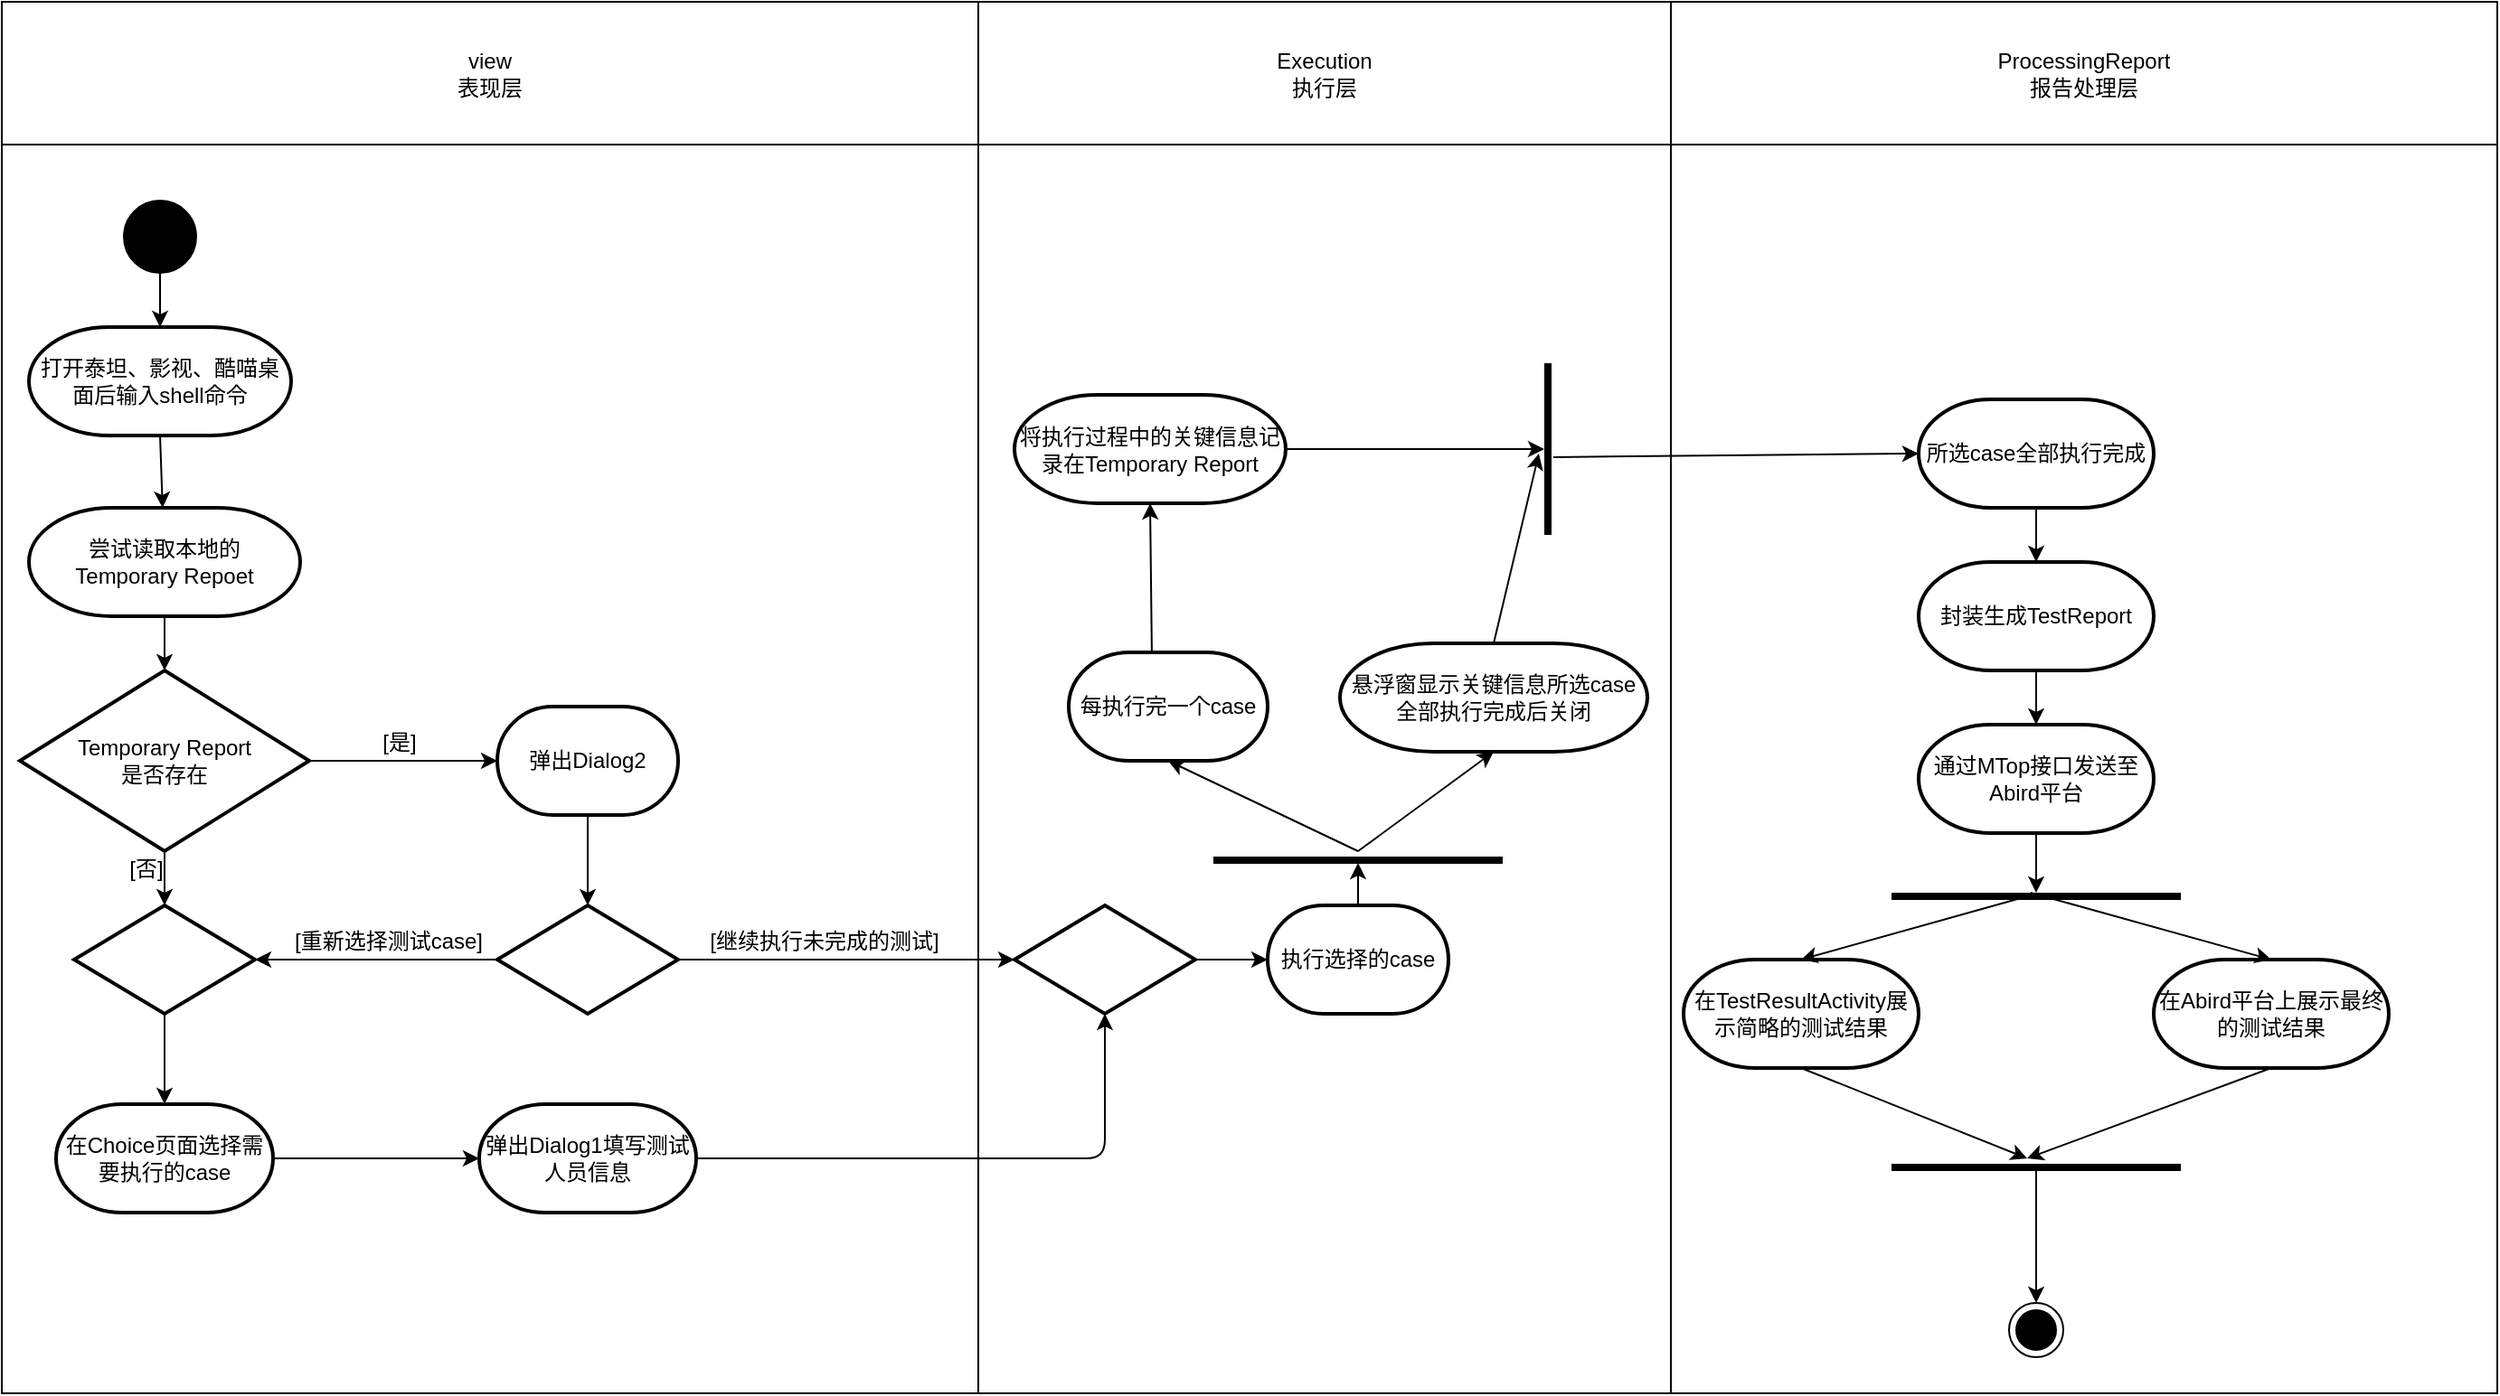 <mxfile version="16.6.4" type="github">
  <diagram id="EuzZxZnqJYDvGSDvsqgL" name="Page-1">
    <mxGraphModel dx="1673" dy="896" grid="1" gridSize="10" guides="1" tooltips="1" connect="1" arrows="1" fold="1" page="1" pageScale="1" pageWidth="1654" pageHeight="2336" math="0" shadow="0">
      <root>
        <mxCell id="0" />
        <mxCell id="1" parent="0" />
        <mxCell id="-qspavT7v30yvVSXL8hS-9" value="" style="shape=table;startSize=0;container=1;collapsible=0;childLayout=tableLayout;rounded=0;sketch=0;" vertex="1" parent="1">
          <mxGeometry x="20" y="60" width="1380" height="770" as="geometry" />
        </mxCell>
        <mxCell id="-qspavT7v30yvVSXL8hS-10" value="" style="shape=tableRow;horizontal=0;startSize=0;swimlaneHead=0;swimlaneBody=0;top=0;left=0;bottom=0;right=0;collapsible=0;dropTarget=0;fillColor=none;points=[[0,0.5],[1,0.5]];portConstraint=eastwest;rounded=0;sketch=0;" vertex="1" parent="-qspavT7v30yvVSXL8hS-9">
          <mxGeometry width="1380" height="79" as="geometry" />
        </mxCell>
        <mxCell id="-qspavT7v30yvVSXL8hS-11" value="&lt;font style=&quot;vertical-align: inherit&quot;&gt;&lt;font style=&quot;vertical-align: inherit&quot;&gt;view&lt;br&gt;表现层&lt;br&gt;&lt;/font&gt;&lt;/font&gt;" style="shape=partialRectangle;html=1;whiteSpace=wrap;connectable=0;overflow=hidden;fillColor=none;top=0;left=0;bottom=0;right=0;pointerEvents=1;rounded=0;sketch=0;" vertex="1" parent="-qspavT7v30yvVSXL8hS-10">
          <mxGeometry width="540" height="79" as="geometry">
            <mxRectangle width="540" height="79" as="alternateBounds" />
          </mxGeometry>
        </mxCell>
        <mxCell id="-qspavT7v30yvVSXL8hS-12" value="&lt;font style=&quot;vertical-align: inherit&quot;&gt;&lt;font style=&quot;vertical-align: inherit&quot;&gt;Execution&lt;br&gt;执行层&lt;br&gt;&lt;/font&gt;&lt;/font&gt;" style="shape=partialRectangle;html=1;whiteSpace=wrap;connectable=0;overflow=hidden;fillColor=none;top=0;left=0;bottom=0;right=0;pointerEvents=1;rounded=0;sketch=0;" vertex="1" parent="-qspavT7v30yvVSXL8hS-10">
          <mxGeometry x="540" width="383" height="79" as="geometry">
            <mxRectangle width="383" height="79" as="alternateBounds" />
          </mxGeometry>
        </mxCell>
        <mxCell id="-qspavT7v30yvVSXL8hS-13" value="&lt;font style=&quot;vertical-align: inherit&quot;&gt;&lt;font style=&quot;vertical-align: inherit&quot;&gt;ProcessingReport&lt;br&gt;报告处理层&lt;br&gt;&lt;/font&gt;&lt;/font&gt;" style="shape=partialRectangle;html=1;whiteSpace=wrap;connectable=0;overflow=hidden;fillColor=none;top=0;left=0;bottom=0;right=0;pointerEvents=1;rounded=0;sketch=0;" vertex="1" parent="-qspavT7v30yvVSXL8hS-10">
          <mxGeometry x="923" width="457" height="79" as="geometry">
            <mxRectangle width="457" height="79" as="alternateBounds" />
          </mxGeometry>
        </mxCell>
        <mxCell id="-qspavT7v30yvVSXL8hS-14" value="" style="shape=tableRow;horizontal=0;startSize=0;swimlaneHead=0;swimlaneBody=0;top=0;left=0;bottom=0;right=0;collapsible=0;dropTarget=0;fillColor=none;points=[[0,0.5],[1,0.5]];portConstraint=eastwest;rounded=0;sketch=0;" vertex="1" parent="-qspavT7v30yvVSXL8hS-9">
          <mxGeometry y="79" width="1380" height="691" as="geometry" />
        </mxCell>
        <mxCell id="-qspavT7v30yvVSXL8hS-15" value="" style="shape=partialRectangle;html=1;whiteSpace=wrap;connectable=0;overflow=hidden;fillColor=none;top=0;left=0;bottom=0;right=0;pointerEvents=1;rounded=0;sketch=0;dashed=1;" vertex="1" parent="-qspavT7v30yvVSXL8hS-14">
          <mxGeometry width="540" height="691" as="geometry">
            <mxRectangle width="540" height="691" as="alternateBounds" />
          </mxGeometry>
        </mxCell>
        <mxCell id="-qspavT7v30yvVSXL8hS-16" value="" style="shape=partialRectangle;html=1;whiteSpace=wrap;connectable=0;overflow=hidden;fillColor=none;top=0;left=0;bottom=0;right=0;pointerEvents=1;rounded=0;sketch=0;dashed=1;" vertex="1" parent="-qspavT7v30yvVSXL8hS-14">
          <mxGeometry x="540" width="383" height="691" as="geometry">
            <mxRectangle width="383" height="691" as="alternateBounds" />
          </mxGeometry>
        </mxCell>
        <mxCell id="-qspavT7v30yvVSXL8hS-17" value="" style="shape=partialRectangle;html=1;whiteSpace=wrap;connectable=0;overflow=hidden;fillColor=none;top=0;left=0;bottom=0;right=0;pointerEvents=1;rounded=0;sketch=0;" vertex="1" parent="-qspavT7v30yvVSXL8hS-14">
          <mxGeometry x="923" width="457" height="691" as="geometry">
            <mxRectangle width="457" height="691" as="alternateBounds" />
          </mxGeometry>
        </mxCell>
        <mxCell id="-qspavT7v30yvVSXL8hS-20" value="&lt;font style=&quot;vertical-align: inherit&quot;&gt;&lt;font style=&quot;vertical-align: inherit&quot;&gt;打开泰坦、影视、酷喵桌面后输入shell命令&lt;/font&gt;&lt;/font&gt;" style="strokeWidth=2;html=1;shape=mxgraph.flowchart.terminator;whiteSpace=wrap;rounded=0;sketch=0;" vertex="1" parent="1">
          <mxGeometry x="35" y="240" width="145" height="60" as="geometry" />
        </mxCell>
        <mxCell id="-qspavT7v30yvVSXL8hS-21" value="&lt;font style=&quot;vertical-align: inherit&quot;&gt;&lt;font style=&quot;vertical-align: inherit&quot;&gt;&lt;font style=&quot;vertical-align: inherit&quot;&gt;&lt;font style=&quot;vertical-align: inherit&quot;&gt;&lt;font style=&quot;vertical-align: inherit&quot;&gt;&lt;font style=&quot;vertical-align: inherit&quot;&gt;&lt;font style=&quot;vertical-align: inherit&quot;&gt;&lt;font style=&quot;vertical-align: inherit&quot;&gt;尝试读取本地的&lt;br&gt;Temporary Repoet&lt;br&gt;&lt;/font&gt;&lt;/font&gt;&lt;/font&gt;&lt;/font&gt;&lt;/font&gt;&lt;/font&gt;&lt;/font&gt;&lt;/font&gt;" style="strokeWidth=2;html=1;shape=mxgraph.flowchart.terminator;whiteSpace=wrap;rounded=0;sketch=0;" vertex="1" parent="1">
          <mxGeometry x="35" y="340" width="150" height="60" as="geometry" />
        </mxCell>
        <mxCell id="-qspavT7v30yvVSXL8hS-22" value="&lt;font style=&quot;vertical-align: inherit&quot;&gt;&lt;font style=&quot;vertical-align: inherit&quot;&gt;Temporary Report&lt;br&gt;是否存在&lt;br&gt;&lt;/font&gt;&lt;/font&gt;" style="strokeWidth=2;html=1;shape=mxgraph.flowchart.decision;whiteSpace=wrap;rounded=0;sketch=0;" vertex="1" parent="1">
          <mxGeometry x="30" y="430" width="160" height="100" as="geometry" />
        </mxCell>
        <mxCell id="-qspavT7v30yvVSXL8hS-23" value="弹出Dialog2" style="strokeWidth=2;html=1;shape=mxgraph.flowchart.terminator;whiteSpace=wrap;rounded=0;sketch=0;" vertex="1" parent="1">
          <mxGeometry x="294" y="450" width="100" height="60" as="geometry" />
        </mxCell>
        <mxCell id="-qspavT7v30yvVSXL8hS-24" value="" style="strokeWidth=2;html=1;shape=mxgraph.flowchart.decision;whiteSpace=wrap;rounded=0;sketch=0;" vertex="1" parent="1">
          <mxGeometry x="60" y="560" width="100" height="60" as="geometry" />
        </mxCell>
        <mxCell id="-qspavT7v30yvVSXL8hS-25" value="" style="strokeWidth=2;html=1;shape=mxgraph.flowchart.decision;whiteSpace=wrap;rounded=0;sketch=0;" vertex="1" parent="1">
          <mxGeometry x="294" y="560" width="100" height="60" as="geometry" />
        </mxCell>
        <mxCell id="-qspavT7v30yvVSXL8hS-27" value="" style="endArrow=classic;html=1;rounded=1;sketch=0;curved=0;exitX=0.5;exitY=1;exitDx=0;exitDy=0;" edge="1" parent="1" source="-qspavT7v30yvVSXL8hS-85" target="-qspavT7v30yvVSXL8hS-20">
          <mxGeometry width="50" height="50" relative="1" as="geometry">
            <mxPoint x="107.5" y="210" as="sourcePoint" />
            <mxPoint x="730" y="420" as="targetPoint" />
          </mxGeometry>
        </mxCell>
        <mxCell id="-qspavT7v30yvVSXL8hS-30" value="" style="endArrow=classic;html=1;rounded=1;sketch=0;curved=0;exitX=0.5;exitY=1;exitDx=0;exitDy=0;exitPerimeter=0;" edge="1" parent="1" source="-qspavT7v30yvVSXL8hS-20" target="-qspavT7v30yvVSXL8hS-21">
          <mxGeometry width="50" height="50" relative="1" as="geometry">
            <mxPoint x="670" y="470" as="sourcePoint" />
            <mxPoint x="720" y="420" as="targetPoint" />
          </mxGeometry>
        </mxCell>
        <mxCell id="-qspavT7v30yvVSXL8hS-32" value="" style="endArrow=classic;html=1;rounded=1;sketch=0;curved=0;exitX=0.5;exitY=1;exitDx=0;exitDy=0;exitPerimeter=0;entryX=0.5;entryY=0;entryDx=0;entryDy=0;entryPerimeter=0;" edge="1" parent="1" source="-qspavT7v30yvVSXL8hS-21" target="-qspavT7v30yvVSXL8hS-22">
          <mxGeometry width="50" height="50" relative="1" as="geometry">
            <mxPoint x="670" y="470" as="sourcePoint" />
            <mxPoint x="720" y="420" as="targetPoint" />
          </mxGeometry>
        </mxCell>
        <mxCell id="-qspavT7v30yvVSXL8hS-33" value="" style="endArrow=classic;html=1;rounded=1;sketch=0;curved=0;exitX=1;exitY=0.5;exitDx=0;exitDy=0;exitPerimeter=0;entryX=0;entryY=0.5;entryDx=0;entryDy=0;entryPerimeter=0;" edge="1" parent="1" source="-qspavT7v30yvVSXL8hS-22" target="-qspavT7v30yvVSXL8hS-23">
          <mxGeometry width="50" height="50" relative="1" as="geometry">
            <mxPoint x="670" y="470" as="sourcePoint" />
            <mxPoint x="720" y="420" as="targetPoint" />
          </mxGeometry>
        </mxCell>
        <mxCell id="-qspavT7v30yvVSXL8hS-35" value="[是]" style="rounded=0;whiteSpace=wrap;html=1;sketch=0;strokeColor=none;fillColor=none;" vertex="1" parent="1">
          <mxGeometry x="180" y="440" width="120" height="60" as="geometry" />
        </mxCell>
        <mxCell id="-qspavT7v30yvVSXL8hS-36" value="" style="endArrow=classic;html=1;rounded=1;sketch=0;fontColor=none;curved=0;exitX=0.5;exitY=1;exitDx=0;exitDy=0;exitPerimeter=0;" edge="1" parent="1" source="-qspavT7v30yvVSXL8hS-22" target="-qspavT7v30yvVSXL8hS-24">
          <mxGeometry width="50" height="50" relative="1" as="geometry">
            <mxPoint x="350" y="460" as="sourcePoint" />
            <mxPoint x="400" y="410" as="targetPoint" />
          </mxGeometry>
        </mxCell>
        <mxCell id="-qspavT7v30yvVSXL8hS-37" value="[否]" style="rounded=0;whiteSpace=wrap;html=1;sketch=0;strokeColor=none;fillColor=none;" vertex="1" parent="1">
          <mxGeometry x="40" y="510" width="120" height="60" as="geometry" />
        </mxCell>
        <mxCell id="-qspavT7v30yvVSXL8hS-38" value="" style="endArrow=classic;html=1;rounded=1;sketch=0;fontColor=none;curved=0;exitX=0.5;exitY=1;exitDx=0;exitDy=0;exitPerimeter=0;entryX=0.5;entryY=0;entryDx=0;entryDy=0;entryPerimeter=0;" edge="1" parent="1" source="-qspavT7v30yvVSXL8hS-23" target="-qspavT7v30yvVSXL8hS-25">
          <mxGeometry width="50" height="50" relative="1" as="geometry">
            <mxPoint x="414" y="460" as="sourcePoint" />
            <mxPoint x="464" y="410" as="targetPoint" />
          </mxGeometry>
        </mxCell>
        <mxCell id="-qspavT7v30yvVSXL8hS-39" value="" style="endArrow=classic;html=1;rounded=1;sketch=0;fontColor=none;curved=0;exitX=0;exitY=0.5;exitDx=0;exitDy=0;exitPerimeter=0;" edge="1" parent="1" source="-qspavT7v30yvVSXL8hS-25" target="-qspavT7v30yvVSXL8hS-24">
          <mxGeometry width="50" height="50" relative="1" as="geometry">
            <mxPoint x="350" y="460" as="sourcePoint" />
            <mxPoint x="400" y="410" as="targetPoint" />
          </mxGeometry>
        </mxCell>
        <mxCell id="-qspavT7v30yvVSXL8hS-40" value="[重新选择测试case]" style="rounded=0;whiteSpace=wrap;html=1;sketch=0;strokeColor=none;fillColor=none;" vertex="1" parent="1">
          <mxGeometry x="174" y="550" width="120" height="60" as="geometry" />
        </mxCell>
        <mxCell id="-qspavT7v30yvVSXL8hS-41" value="&lt;font style=&quot;vertical-align: inherit&quot;&gt;&lt;font style=&quot;vertical-align: inherit&quot;&gt;&lt;font style=&quot;vertical-align: inherit&quot;&gt;&lt;font style=&quot;vertical-align: inherit&quot;&gt;&lt;font style=&quot;vertical-align: inherit&quot;&gt;&lt;font style=&quot;vertical-align: inherit&quot;&gt;&lt;font style=&quot;vertical-align: inherit&quot;&gt;&lt;font style=&quot;vertical-align: inherit&quot;&gt;在Choice页面选择需要执行的case&lt;br&gt;&lt;/font&gt;&lt;/font&gt;&lt;/font&gt;&lt;/font&gt;&lt;/font&gt;&lt;/font&gt;&lt;/font&gt;&lt;/font&gt;" style="strokeWidth=2;html=1;shape=mxgraph.flowchart.terminator;whiteSpace=wrap;rounded=0;sketch=0;" vertex="1" parent="1">
          <mxGeometry x="50" y="670" width="120" height="60" as="geometry" />
        </mxCell>
        <mxCell id="-qspavT7v30yvVSXL8hS-42" value="" style="endArrow=classic;html=1;rounded=1;sketch=0;fontColor=none;curved=0;exitX=0.5;exitY=1;exitDx=0;exitDy=0;exitPerimeter=0;entryX=0.5;entryY=0;entryDx=0;entryDy=0;entryPerimeter=0;" edge="1" parent="1" source="-qspavT7v30yvVSXL8hS-24" target="-qspavT7v30yvVSXL8hS-41">
          <mxGeometry width="50" height="50" relative="1" as="geometry">
            <mxPoint x="350" y="570" as="sourcePoint" />
            <mxPoint x="400" y="520" as="targetPoint" />
          </mxGeometry>
        </mxCell>
        <mxCell id="-qspavT7v30yvVSXL8hS-43" value="&lt;font style=&quot;vertical-align: inherit&quot;&gt;&lt;font style=&quot;vertical-align: inherit&quot;&gt;&lt;font style=&quot;vertical-align: inherit&quot;&gt;&lt;font style=&quot;vertical-align: inherit&quot;&gt;&lt;font style=&quot;vertical-align: inherit&quot;&gt;&lt;font style=&quot;vertical-align: inherit&quot;&gt;&lt;font style=&quot;vertical-align: inherit&quot;&gt;&lt;font style=&quot;vertical-align: inherit&quot;&gt;弹出Dialog1填写测试人员信息&lt;br&gt;&lt;/font&gt;&lt;/font&gt;&lt;/font&gt;&lt;/font&gt;&lt;/font&gt;&lt;/font&gt;&lt;/font&gt;&lt;/font&gt;" style="strokeWidth=2;html=1;shape=mxgraph.flowchart.terminator;whiteSpace=wrap;rounded=0;sketch=0;" vertex="1" parent="1">
          <mxGeometry x="284" y="670" width="120" height="60" as="geometry" />
        </mxCell>
        <mxCell id="-qspavT7v30yvVSXL8hS-44" value="" style="endArrow=classic;html=1;rounded=1;sketch=0;fontColor=none;curved=0;exitX=1;exitY=0.5;exitDx=0;exitDy=0;exitPerimeter=0;" edge="1" parent="1" source="-qspavT7v30yvVSXL8hS-41" target="-qspavT7v30yvVSXL8hS-43">
          <mxGeometry width="50" height="50" relative="1" as="geometry">
            <mxPoint x="350" y="570" as="sourcePoint" />
            <mxPoint x="400" y="520" as="targetPoint" />
          </mxGeometry>
        </mxCell>
        <mxCell id="-qspavT7v30yvVSXL8hS-45" value="" style="strokeWidth=2;html=1;shape=mxgraph.flowchart.decision;whiteSpace=wrap;rounded=0;sketch=0;" vertex="1" parent="1">
          <mxGeometry x="580" y="560" width="100" height="60" as="geometry" />
        </mxCell>
        <mxCell id="-qspavT7v30yvVSXL8hS-46" value="" style="endArrow=classic;html=1;rounded=1;sketch=0;fontColor=none;curved=0;exitX=1;exitY=0.5;exitDx=0;exitDy=0;exitPerimeter=0;entryX=0;entryY=0.5;entryDx=0;entryDy=0;entryPerimeter=0;" edge="1" parent="1" source="-qspavT7v30yvVSXL8hS-25" target="-qspavT7v30yvVSXL8hS-45">
          <mxGeometry width="50" height="50" relative="1" as="geometry">
            <mxPoint x="350" y="370" as="sourcePoint" />
            <mxPoint x="400" y="320" as="targetPoint" />
          </mxGeometry>
        </mxCell>
        <mxCell id="-qspavT7v30yvVSXL8hS-47" value="[继续执行未完成的测试]" style="rounded=0;whiteSpace=wrap;html=1;sketch=0;strokeColor=none;fillColor=none;" vertex="1" parent="1">
          <mxGeometry x="410" y="550" width="130" height="60" as="geometry" />
        </mxCell>
        <mxCell id="-qspavT7v30yvVSXL8hS-49" value="" style="endArrow=classic;html=1;rounded=1;sketch=0;fontColor=none;curved=0;exitX=1;exitY=0.5;exitDx=0;exitDy=0;exitPerimeter=0;entryX=0.5;entryY=1;entryDx=0;entryDy=0;entryPerimeter=0;" edge="1" parent="1" source="-qspavT7v30yvVSXL8hS-43" target="-qspavT7v30yvVSXL8hS-45">
          <mxGeometry width="50" height="50" relative="1" as="geometry">
            <mxPoint x="350" y="370" as="sourcePoint" />
            <mxPoint x="400" y="320" as="targetPoint" />
            <Array as="points">
              <mxPoint x="630" y="700" />
            </Array>
          </mxGeometry>
        </mxCell>
        <mxCell id="-qspavT7v30yvVSXL8hS-50" value="" style="endArrow=classic;html=1;rounded=1;sketch=0;fontColor=none;curved=0;exitX=1;exitY=0.5;exitDx=0;exitDy=0;exitPerimeter=0;entryX=0;entryY=0.5;entryDx=0;entryDy=0;entryPerimeter=0;" edge="1" parent="1" source="-qspavT7v30yvVSXL8hS-45" target="-qspavT7v30yvVSXL8hS-51">
          <mxGeometry width="50" height="50" relative="1" as="geometry">
            <mxPoint x="820" y="370" as="sourcePoint" />
            <mxPoint x="870" y="320" as="targetPoint" />
          </mxGeometry>
        </mxCell>
        <mxCell id="-qspavT7v30yvVSXL8hS-51" value="执行选择的case" style="strokeWidth=2;html=1;shape=mxgraph.flowchart.terminator;whiteSpace=wrap;rounded=0;sketch=0;" vertex="1" parent="1">
          <mxGeometry x="720" y="560" width="100" height="60" as="geometry" />
        </mxCell>
        <mxCell id="-qspavT7v30yvVSXL8hS-54" value="" style="line;strokeWidth=4;html=1;perimeter=backbonePerimeter;points=[];outlineConnect=0;rounded=0;sketch=0;fontColor=none;fillColor=none;" vertex="1" parent="1">
          <mxGeometry x="690" y="530" width="160" height="10" as="geometry" />
        </mxCell>
        <mxCell id="-qspavT7v30yvVSXL8hS-55" value="" style="endArrow=classic;html=1;rounded=1;sketch=0;fontColor=none;strokeColor=#000000;curved=0;exitX=0.5;exitY=0;exitDx=0;exitDy=0;exitPerimeter=0;" edge="1" parent="1" source="-qspavT7v30yvVSXL8hS-51" target="-qspavT7v30yvVSXL8hS-54">
          <mxGeometry width="50" height="50" relative="1" as="geometry">
            <mxPoint x="510" y="610" as="sourcePoint" />
            <mxPoint x="560" y="560" as="targetPoint" />
          </mxGeometry>
        </mxCell>
        <mxCell id="-qspavT7v30yvVSXL8hS-56" value="将执行过程中的关键信息记录在Temporary Report" style="strokeWidth=2;html=1;shape=mxgraph.flowchart.terminator;whiteSpace=wrap;rounded=0;sketch=0;" vertex="1" parent="1">
          <mxGeometry x="580" y="277.5" width="150" height="60" as="geometry" />
        </mxCell>
        <mxCell id="-qspavT7v30yvVSXL8hS-57" value="悬浮窗显示关键信息所选case全部执行完成后关闭" style="strokeWidth=2;html=1;shape=mxgraph.flowchart.terminator;whiteSpace=wrap;rounded=0;sketch=0;" vertex="1" parent="1">
          <mxGeometry x="760" y="415" width="170" height="60" as="geometry" />
        </mxCell>
        <mxCell id="-qspavT7v30yvVSXL8hS-58" value="每执行完一个case" style="strokeWidth=2;html=1;shape=mxgraph.flowchart.terminator;whiteSpace=wrap;rounded=0;sketch=0;" vertex="1" parent="1">
          <mxGeometry x="610" y="420" width="110" height="60" as="geometry" />
        </mxCell>
        <mxCell id="-qspavT7v30yvVSXL8hS-59" value="" style="endArrow=classic;html=1;rounded=1;sketch=0;fontColor=none;strokeColor=#000000;curved=0;entryX=0.5;entryY=1;entryDx=0;entryDy=0;entryPerimeter=0;" edge="1" parent="1" target="-qspavT7v30yvVSXL8hS-57">
          <mxGeometry width="50" height="50" relative="1" as="geometry">
            <mxPoint x="770" y="530" as="sourcePoint" />
            <mxPoint x="827" y="445" as="targetPoint" />
          </mxGeometry>
        </mxCell>
        <mxCell id="-qspavT7v30yvVSXL8hS-60" value="" style="endArrow=classic;html=1;rounded=1;sketch=0;fontColor=none;strokeColor=#000000;curved=0;exitX=0.5;exitY=0;exitDx=0;exitDy=0;exitPerimeter=0;entryX=0.5;entryY=1;entryDx=0;entryDy=0;entryPerimeter=0;" edge="1" parent="1" source="-qspavT7v30yvVSXL8hS-54" target="-qspavT7v30yvVSXL8hS-58">
          <mxGeometry width="50" height="50" relative="1" as="geometry">
            <mxPoint x="860" y="440" as="sourcePoint" />
            <mxPoint x="910" y="390" as="targetPoint" />
          </mxGeometry>
        </mxCell>
        <mxCell id="-qspavT7v30yvVSXL8hS-61" value="" style="endArrow=classic;html=1;rounded=1;sketch=0;fontColor=none;strokeColor=#000000;curved=0;exitX=0.418;exitY=0.017;exitDx=0;exitDy=0;exitPerimeter=0;entryX=0.5;entryY=1;entryDx=0;entryDy=0;entryPerimeter=0;" edge="1" parent="1" source="-qspavT7v30yvVSXL8hS-58" target="-qspavT7v30yvVSXL8hS-56">
          <mxGeometry width="50" height="50" relative="1" as="geometry">
            <mxPoint x="720" y="380" as="sourcePoint" />
            <mxPoint x="770" y="330" as="targetPoint" />
          </mxGeometry>
        </mxCell>
        <mxCell id="-qspavT7v30yvVSXL8hS-64" value="" style="line;strokeWidth=4;html=1;perimeter=backbonePerimeter;points=[];outlineConnect=0;rounded=0;sketch=0;fontColor=none;fillColor=none;direction=south;" vertex="1" parent="1">
          <mxGeometry x="870" y="260" width="10" height="95" as="geometry" />
        </mxCell>
        <mxCell id="-qspavT7v30yvVSXL8hS-65" value="" style="endArrow=classic;html=1;rounded=1;sketch=0;fontColor=none;strokeColor=#000000;curved=0;exitX=1;exitY=0.5;exitDx=0;exitDy=0;exitPerimeter=0;" edge="1" parent="1" source="-qspavT7v30yvVSXL8hS-56" target="-qspavT7v30yvVSXL8hS-64">
          <mxGeometry width="50" height="50" relative="1" as="geometry">
            <mxPoint x="720" y="380" as="sourcePoint" />
            <mxPoint x="770" y="330" as="targetPoint" />
          </mxGeometry>
        </mxCell>
        <mxCell id="-qspavT7v30yvVSXL8hS-66" value="" style="endArrow=classic;html=1;rounded=1;sketch=0;fontColor=none;strokeColor=#000000;curved=0;exitX=0.5;exitY=0;exitDx=0;exitDy=0;exitPerimeter=0;" edge="1" parent="1" source="-qspavT7v30yvVSXL8hS-57">
          <mxGeometry width="50" height="50" relative="1" as="geometry">
            <mxPoint x="720" y="380" as="sourcePoint" />
            <mxPoint x="870" y="310" as="targetPoint" />
          </mxGeometry>
        </mxCell>
        <mxCell id="-qspavT7v30yvVSXL8hS-67" value="所选case全部执行完成" style="strokeWidth=2;html=1;shape=mxgraph.flowchart.terminator;whiteSpace=wrap;rounded=0;sketch=0;" vertex="1" parent="1">
          <mxGeometry x="1080" y="280" width="130" height="60" as="geometry" />
        </mxCell>
        <mxCell id="-qspavT7v30yvVSXL8hS-68" value="通过MTop接口发送至Abird平台" style="strokeWidth=2;html=1;shape=mxgraph.flowchart.terminator;whiteSpace=wrap;rounded=0;sketch=0;" vertex="1" parent="1">
          <mxGeometry x="1080" y="460" width="130" height="60" as="geometry" />
        </mxCell>
        <mxCell id="-qspavT7v30yvVSXL8hS-76" value="" style="edgeStyle=orthogonalEdgeStyle;curved=0;rounded=1;sketch=0;orthogonalLoop=1;jettySize=auto;html=1;fontColor=none;strokeColor=#000000;" edge="1" parent="1" source="-qspavT7v30yvVSXL8hS-69" target="-qspavT7v30yvVSXL8hS-68">
          <mxGeometry relative="1" as="geometry" />
        </mxCell>
        <mxCell id="-qspavT7v30yvVSXL8hS-69" value="封装生成TestReport" style="strokeWidth=2;html=1;shape=mxgraph.flowchart.terminator;whiteSpace=wrap;rounded=0;sketch=0;" vertex="1" parent="1">
          <mxGeometry x="1080" y="370" width="130" height="60" as="geometry" />
        </mxCell>
        <mxCell id="-qspavT7v30yvVSXL8hS-70" value="" style="line;strokeWidth=4;html=1;perimeter=backbonePerimeter;points=[];outlineConnect=0;rounded=0;sketch=0;fontColor=none;fillColor=none;" vertex="1" parent="1">
          <mxGeometry x="1065" y="550" width="160" height="10" as="geometry" />
        </mxCell>
        <mxCell id="-qspavT7v30yvVSXL8hS-71" value="" style="line;strokeWidth=4;html=1;perimeter=backbonePerimeter;points=[];outlineConnect=0;rounded=0;sketch=0;fontColor=none;fillColor=none;" vertex="1" parent="1">
          <mxGeometry x="1065" y="700" width="160" height="10" as="geometry" />
        </mxCell>
        <mxCell id="-qspavT7v30yvVSXL8hS-72" value="在TestResultActivity展示简略的测试结果" style="strokeWidth=2;html=1;shape=mxgraph.flowchart.terminator;whiteSpace=wrap;rounded=0;sketch=0;" vertex="1" parent="1">
          <mxGeometry x="950" y="590" width="130" height="60" as="geometry" />
        </mxCell>
        <mxCell id="-qspavT7v30yvVSXL8hS-73" value="在Abird平台上展示最终的测试结果" style="strokeWidth=2;html=1;shape=mxgraph.flowchart.terminator;whiteSpace=wrap;rounded=0;sketch=0;" vertex="1" parent="1">
          <mxGeometry x="1210" y="590" width="130" height="60" as="geometry" />
        </mxCell>
        <mxCell id="-qspavT7v30yvVSXL8hS-74" value="" style="endArrow=classic;html=1;rounded=1;sketch=0;fontColor=none;strokeColor=#000000;curved=0;exitX=0.547;exitY=0.2;exitDx=0;exitDy=0;exitPerimeter=0;entryX=0;entryY=0.5;entryDx=0;entryDy=0;entryPerimeter=0;" edge="1" parent="1" source="-qspavT7v30yvVSXL8hS-64" target="-qspavT7v30yvVSXL8hS-67">
          <mxGeometry width="50" height="50" relative="1" as="geometry">
            <mxPoint x="1080" y="260" as="sourcePoint" />
            <mxPoint x="1130" y="210" as="targetPoint" />
          </mxGeometry>
        </mxCell>
        <mxCell id="-qspavT7v30yvVSXL8hS-75" value="" style="endArrow=classic;html=1;rounded=1;sketch=0;fontColor=none;strokeColor=#000000;curved=0;exitX=0.5;exitY=1;exitDx=0;exitDy=0;exitPerimeter=0;entryX=0.5;entryY=0;entryDx=0;entryDy=0;entryPerimeter=0;" edge="1" parent="1" source="-qspavT7v30yvVSXL8hS-67" target="-qspavT7v30yvVSXL8hS-69">
          <mxGeometry width="50" height="50" relative="1" as="geometry">
            <mxPoint x="1080" y="260" as="sourcePoint" />
            <mxPoint x="1130" y="210" as="targetPoint" />
          </mxGeometry>
        </mxCell>
        <mxCell id="-qspavT7v30yvVSXL8hS-77" value="" style="edgeStyle=orthogonalEdgeStyle;curved=0;rounded=1;sketch=0;orthogonalLoop=1;jettySize=auto;html=1;fontColor=none;strokeColor=#000000;exitX=0.5;exitY=1;exitDx=0;exitDy=0;exitPerimeter=0;" edge="1" parent="1" source="-qspavT7v30yvVSXL8hS-68" target="-qspavT7v30yvVSXL8hS-70">
          <mxGeometry relative="1" as="geometry">
            <mxPoint x="1155" y="440" as="sourcePoint" />
            <mxPoint x="1155" y="470" as="targetPoint" />
          </mxGeometry>
        </mxCell>
        <mxCell id="-qspavT7v30yvVSXL8hS-79" value="" style="endArrow=classic;html=1;rounded=1;sketch=0;fontColor=none;strokeColor=#000000;curved=0;entryX=0.5;entryY=0;entryDx=0;entryDy=0;entryPerimeter=0;exitX=0.469;exitY=0.5;exitDx=0;exitDy=0;exitPerimeter=0;" edge="1" parent="1" source="-qspavT7v30yvVSXL8hS-70" target="-qspavT7v30yvVSXL8hS-72">
          <mxGeometry width="50" height="50" relative="1" as="geometry">
            <mxPoint x="1080" y="560" as="sourcePoint" />
            <mxPoint x="1130" y="510" as="targetPoint" />
          </mxGeometry>
        </mxCell>
        <mxCell id="-qspavT7v30yvVSXL8hS-80" value="" style="endArrow=classic;html=1;rounded=1;sketch=0;fontColor=none;strokeColor=#000000;curved=0;entryX=0.5;entryY=0;entryDx=0;entryDy=0;entryPerimeter=0;exitX=0.481;exitY=0.3;exitDx=0;exitDy=0;exitPerimeter=0;" edge="1" parent="1" source="-qspavT7v30yvVSXL8hS-70" target="-qspavT7v30yvVSXL8hS-73">
          <mxGeometry width="50" height="50" relative="1" as="geometry">
            <mxPoint x="1150" y="560" as="sourcePoint" />
            <mxPoint x="1130" y="510" as="targetPoint" />
          </mxGeometry>
        </mxCell>
        <mxCell id="-qspavT7v30yvVSXL8hS-81" value="" style="endArrow=classic;html=1;rounded=1;sketch=0;fontColor=none;strokeColor=#000000;curved=0;exitX=0.5;exitY=1;exitDx=0;exitDy=0;exitPerimeter=0;" edge="1" parent="1" source="-qspavT7v30yvVSXL8hS-72">
          <mxGeometry width="50" height="50" relative="1" as="geometry">
            <mxPoint x="1080" y="760" as="sourcePoint" />
            <mxPoint x="1140" y="700" as="targetPoint" />
          </mxGeometry>
        </mxCell>
        <mxCell id="-qspavT7v30yvVSXL8hS-82" value="" style="endArrow=classic;html=1;rounded=1;sketch=0;fontColor=none;strokeColor=#000000;curved=0;exitX=0.5;exitY=1;exitDx=0;exitDy=0;exitPerimeter=0;" edge="1" parent="1" source="-qspavT7v30yvVSXL8hS-73">
          <mxGeometry width="50" height="50" relative="1" as="geometry">
            <mxPoint x="1080" y="760" as="sourcePoint" />
            <mxPoint x="1140" y="700" as="targetPoint" />
          </mxGeometry>
        </mxCell>
        <mxCell id="-qspavT7v30yvVSXL8hS-83" value="" style="endArrow=classic;html=1;rounded=1;sketch=0;fontColor=none;strokeColor=#000000;curved=0;" edge="1" parent="1" source="-qspavT7v30yvVSXL8hS-71" target="-qspavT7v30yvVSXL8hS-84">
          <mxGeometry width="50" height="50" relative="1" as="geometry">
            <mxPoint x="1080" y="760" as="sourcePoint" />
            <mxPoint x="1130" y="710" as="targetPoint" />
          </mxGeometry>
        </mxCell>
        <mxCell id="-qspavT7v30yvVSXL8hS-84" value="" style="ellipse;html=1;shape=endState;fillColor=#000000;strokeColor=#000000;rounded=0;sketch=0;fontColor=none;" vertex="1" parent="1">
          <mxGeometry x="1130" y="780" width="30" height="30" as="geometry" />
        </mxCell>
        <mxCell id="-qspavT7v30yvVSXL8hS-85" value="" style="ellipse;whiteSpace=wrap;html=1;aspect=fixed;rounded=0;sketch=0;fontColor=none;strokeColor=#000000;fillColor=#000000;" vertex="1" parent="1">
          <mxGeometry x="87.5" y="170" width="40" height="40" as="geometry" />
        </mxCell>
      </root>
    </mxGraphModel>
  </diagram>
</mxfile>
